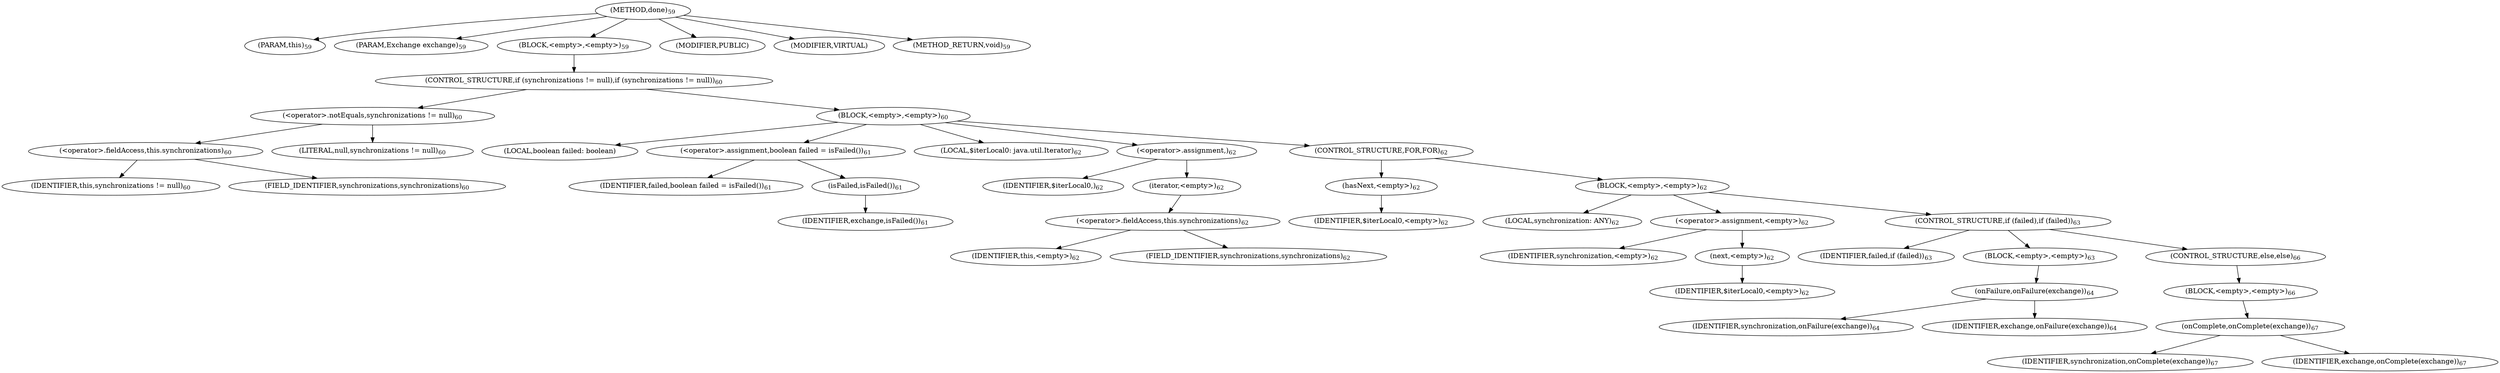 digraph "done" {  
"88" [label = <(METHOD,done)<SUB>59</SUB>> ]
"89" [label = <(PARAM,this)<SUB>59</SUB>> ]
"90" [label = <(PARAM,Exchange exchange)<SUB>59</SUB>> ]
"91" [label = <(BLOCK,&lt;empty&gt;,&lt;empty&gt;)<SUB>59</SUB>> ]
"92" [label = <(CONTROL_STRUCTURE,if (synchronizations != null),if (synchronizations != null))<SUB>60</SUB>> ]
"93" [label = <(&lt;operator&gt;.notEquals,synchronizations != null)<SUB>60</SUB>> ]
"94" [label = <(&lt;operator&gt;.fieldAccess,this.synchronizations)<SUB>60</SUB>> ]
"95" [label = <(IDENTIFIER,this,synchronizations != null)<SUB>60</SUB>> ]
"96" [label = <(FIELD_IDENTIFIER,synchronizations,synchronizations)<SUB>60</SUB>> ]
"97" [label = <(LITERAL,null,synchronizations != null)<SUB>60</SUB>> ]
"98" [label = <(BLOCK,&lt;empty&gt;,&lt;empty&gt;)<SUB>60</SUB>> ]
"99" [label = <(LOCAL,boolean failed: boolean)> ]
"100" [label = <(&lt;operator&gt;.assignment,boolean failed = isFailed())<SUB>61</SUB>> ]
"101" [label = <(IDENTIFIER,failed,boolean failed = isFailed())<SUB>61</SUB>> ]
"102" [label = <(isFailed,isFailed())<SUB>61</SUB>> ]
"103" [label = <(IDENTIFIER,exchange,isFailed())<SUB>61</SUB>> ]
"104" [label = <(LOCAL,$iterLocal0: java.util.Iterator)<SUB>62</SUB>> ]
"105" [label = <(&lt;operator&gt;.assignment,)<SUB>62</SUB>> ]
"106" [label = <(IDENTIFIER,$iterLocal0,)<SUB>62</SUB>> ]
"107" [label = <(iterator,&lt;empty&gt;)<SUB>62</SUB>> ]
"108" [label = <(&lt;operator&gt;.fieldAccess,this.synchronizations)<SUB>62</SUB>> ]
"109" [label = <(IDENTIFIER,this,&lt;empty&gt;)<SUB>62</SUB>> ]
"110" [label = <(FIELD_IDENTIFIER,synchronizations,synchronizations)<SUB>62</SUB>> ]
"111" [label = <(CONTROL_STRUCTURE,FOR,FOR)<SUB>62</SUB>> ]
"112" [label = <(hasNext,&lt;empty&gt;)<SUB>62</SUB>> ]
"113" [label = <(IDENTIFIER,$iterLocal0,&lt;empty&gt;)<SUB>62</SUB>> ]
"114" [label = <(BLOCK,&lt;empty&gt;,&lt;empty&gt;)<SUB>62</SUB>> ]
"115" [label = <(LOCAL,synchronization: ANY)<SUB>62</SUB>> ]
"116" [label = <(&lt;operator&gt;.assignment,&lt;empty&gt;)<SUB>62</SUB>> ]
"117" [label = <(IDENTIFIER,synchronization,&lt;empty&gt;)<SUB>62</SUB>> ]
"118" [label = <(next,&lt;empty&gt;)<SUB>62</SUB>> ]
"119" [label = <(IDENTIFIER,$iterLocal0,&lt;empty&gt;)<SUB>62</SUB>> ]
"120" [label = <(CONTROL_STRUCTURE,if (failed),if (failed))<SUB>63</SUB>> ]
"121" [label = <(IDENTIFIER,failed,if (failed))<SUB>63</SUB>> ]
"122" [label = <(BLOCK,&lt;empty&gt;,&lt;empty&gt;)<SUB>63</SUB>> ]
"123" [label = <(onFailure,onFailure(exchange))<SUB>64</SUB>> ]
"124" [label = <(IDENTIFIER,synchronization,onFailure(exchange))<SUB>64</SUB>> ]
"125" [label = <(IDENTIFIER,exchange,onFailure(exchange))<SUB>64</SUB>> ]
"126" [label = <(CONTROL_STRUCTURE,else,else)<SUB>66</SUB>> ]
"127" [label = <(BLOCK,&lt;empty&gt;,&lt;empty&gt;)<SUB>66</SUB>> ]
"128" [label = <(onComplete,onComplete(exchange))<SUB>67</SUB>> ]
"129" [label = <(IDENTIFIER,synchronization,onComplete(exchange))<SUB>67</SUB>> ]
"130" [label = <(IDENTIFIER,exchange,onComplete(exchange))<SUB>67</SUB>> ]
"131" [label = <(MODIFIER,PUBLIC)> ]
"132" [label = <(MODIFIER,VIRTUAL)> ]
"133" [label = <(METHOD_RETURN,void)<SUB>59</SUB>> ]
  "88" -> "89" 
  "88" -> "90" 
  "88" -> "91" 
  "88" -> "131" 
  "88" -> "132" 
  "88" -> "133" 
  "91" -> "92" 
  "92" -> "93" 
  "92" -> "98" 
  "93" -> "94" 
  "93" -> "97" 
  "94" -> "95" 
  "94" -> "96" 
  "98" -> "99" 
  "98" -> "100" 
  "98" -> "104" 
  "98" -> "105" 
  "98" -> "111" 
  "100" -> "101" 
  "100" -> "102" 
  "102" -> "103" 
  "105" -> "106" 
  "105" -> "107" 
  "107" -> "108" 
  "108" -> "109" 
  "108" -> "110" 
  "111" -> "112" 
  "111" -> "114" 
  "112" -> "113" 
  "114" -> "115" 
  "114" -> "116" 
  "114" -> "120" 
  "116" -> "117" 
  "116" -> "118" 
  "118" -> "119" 
  "120" -> "121" 
  "120" -> "122" 
  "120" -> "126" 
  "122" -> "123" 
  "123" -> "124" 
  "123" -> "125" 
  "126" -> "127" 
  "127" -> "128" 
  "128" -> "129" 
  "128" -> "130" 
}
